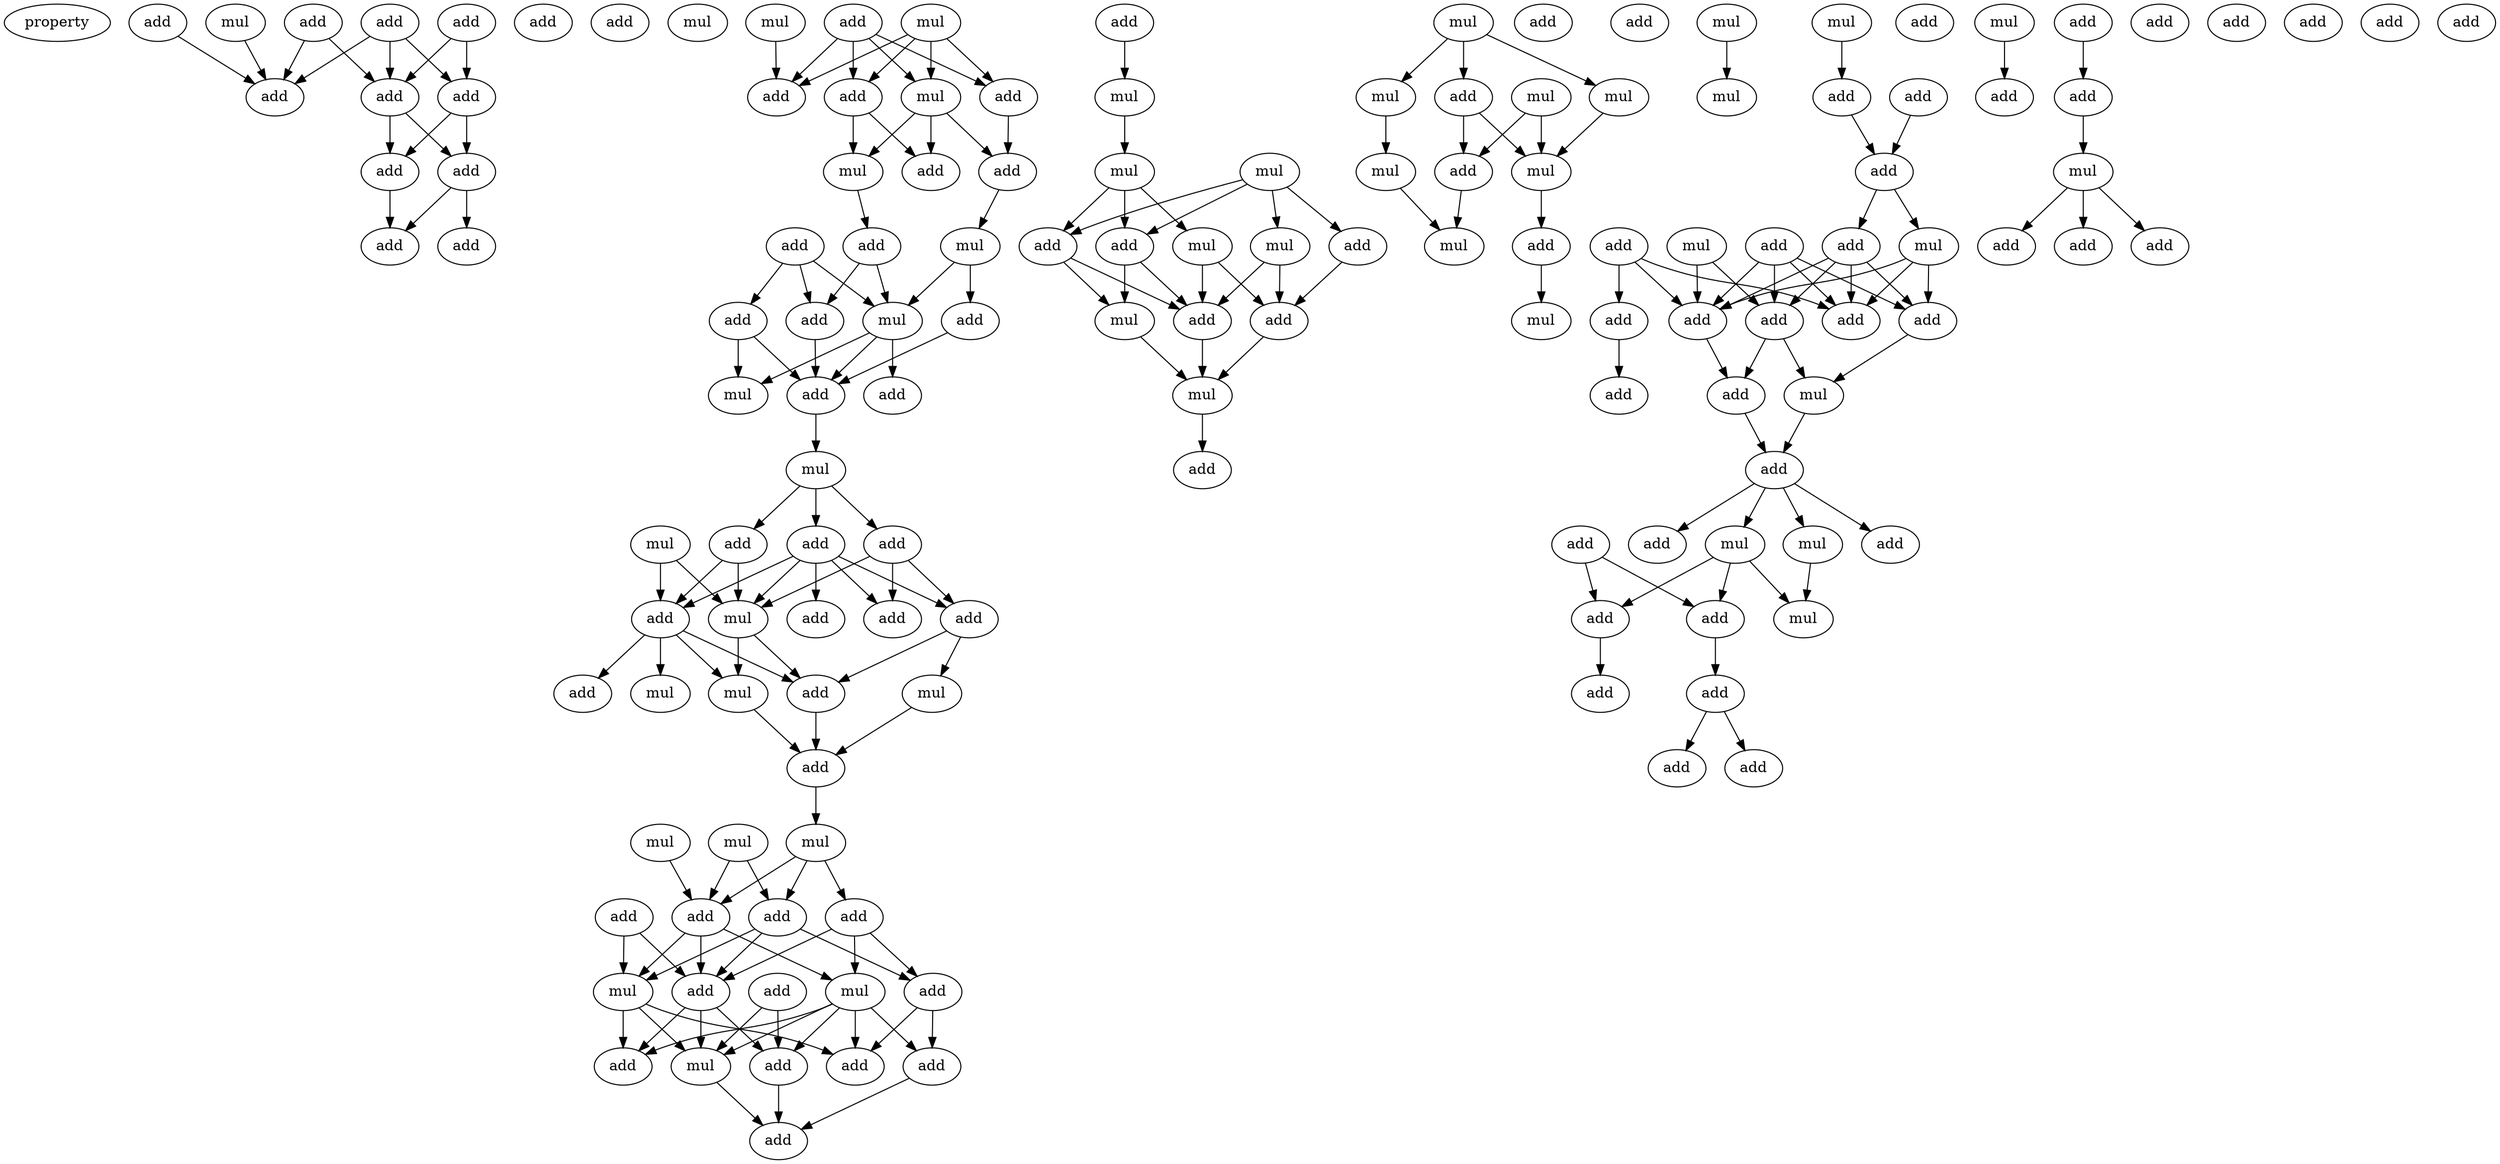 digraph {
    node [fontcolor=black]
    property [mul=2,lf=2.0]
    0 [ label = add ];
    1 [ label = add ];
    2 [ label = add ];
    3 [ label = mul ];
    4 [ label = add ];
    5 [ label = add ];
    6 [ label = add ];
    7 [ label = add ];
    8 [ label = add ];
    9 [ label = add ];
    10 [ label = add ];
    11 [ label = add ];
    12 [ label = add ];
    13 [ label = add ];
    14 [ label = mul ];
    15 [ label = mul ];
    16 [ label = mul ];
    17 [ label = add ];
    18 [ label = add ];
    19 [ label = add ];
    20 [ label = mul ];
    21 [ label = add ];
    22 [ label = add ];
    23 [ label = add ];
    24 [ label = mul ];
    25 [ label = add ];
    26 [ label = add ];
    27 [ label = mul ];
    28 [ label = add ];
    29 [ label = add ];
    30 [ label = add ];
    31 [ label = mul ];
    32 [ label = add ];
    33 [ label = mul ];
    34 [ label = add ];
    35 [ label = mul ];
    36 [ label = add ];
    37 [ label = add ];
    38 [ label = mul ];
    39 [ label = add ];
    40 [ label = add ];
    41 [ label = add ];
    42 [ label = add ];
    43 [ label = mul ];
    44 [ label = add ];
    45 [ label = add ];
    46 [ label = mul ];
    47 [ label = add ];
    48 [ label = mul ];
    49 [ label = mul ];
    50 [ label = add ];
    51 [ label = mul ];
    52 [ label = mul ];
    53 [ label = mul ];
    54 [ label = add ];
    55 [ label = add ];
    56 [ label = add ];
    57 [ label = add ];
    58 [ label = add ];
    59 [ label = mul ];
    60 [ label = add ];
    61 [ label = mul ];
    62 [ label = add ];
    63 [ label = add ];
    64 [ label = mul ];
    65 [ label = add ];
    66 [ label = add ];
    67 [ label = add ];
    68 [ label = add ];
    69 [ label = add ];
    70 [ label = mul ];
    71 [ label = mul ];
    72 [ label = mul ];
    73 [ label = add ];
    74 [ label = add ];
    75 [ label = mul ];
    76 [ label = mul ];
    77 [ label = add ];
    78 [ label = add ];
    79 [ label = add ];
    80 [ label = mul ];
    81 [ label = mul ];
    82 [ label = add ];
    83 [ label = mul ];
    84 [ label = mul ];
    85 [ label = mul ];
    86 [ label = add ];
    87 [ label = mul ];
    88 [ label = mul ];
    89 [ label = mul ];
    90 [ label = add ];
    91 [ label = add ];
    92 [ label = mul ];
    93 [ label = add ];
    94 [ label = mul ];
    95 [ label = add ];
    96 [ label = mul ];
    97 [ label = mul ];
    98 [ label = mul ];
    99 [ label = add ];
    100 [ label = add ];
    101 [ label = add ];
    102 [ label = mul ];
    103 [ label = add ];
    104 [ label = add ];
    105 [ label = mul ];
    106 [ label = add ];
    107 [ label = add ];
    108 [ label = add ];
    109 [ label = add ];
    110 [ label = add ];
    111 [ label = add ];
    112 [ label = add ];
    113 [ label = mul ];
    114 [ label = add ];
    115 [ label = add ];
    116 [ label = add ];
    117 [ label = add ];
    118 [ label = mul ];
    119 [ label = mul ];
    120 [ label = add ];
    121 [ label = mul ];
    122 [ label = add ];
    123 [ label = add ];
    124 [ label = add ];
    125 [ label = add ];
    126 [ label = add ];
    127 [ label = add ];
    128 [ label = add ];
    129 [ label = mul ];
    130 [ label = add ];
    131 [ label = add ];
    132 [ label = add ];
    133 [ label = add ];
    134 [ label = add ];
    135 [ label = add ];
    136 [ label = mul ];
    137 [ label = add ];
    138 [ label = add ];
    139 [ label = add ];
    140 [ label = add ];
    141 [ label = add ];
    0 -> 5 [ name = 0 ];
    0 -> 6 [ name = 1 ];
    1 -> 5 [ name = 2 ];
    1 -> 6 [ name = 3 ];
    1 -> 7 [ name = 4 ];
    2 -> 6 [ name = 5 ];
    2 -> 7 [ name = 6 ];
    3 -> 5 [ name = 7 ];
    4 -> 5 [ name = 8 ];
    6 -> 8 [ name = 9 ];
    6 -> 9 [ name = 10 ];
    7 -> 8 [ name = 11 ];
    7 -> 9 [ name = 12 ];
    8 -> 11 [ name = 13 ];
    9 -> 10 [ name = 14 ];
    9 -> 11 [ name = 15 ];
    15 -> 18 [ name = 16 ];
    15 -> 19 [ name = 17 ];
    15 -> 20 [ name = 18 ];
    15 -> 21 [ name = 19 ];
    16 -> 18 [ name = 20 ];
    17 -> 18 [ name = 21 ];
    17 -> 19 [ name = 22 ];
    17 -> 20 [ name = 23 ];
    17 -> 21 [ name = 24 ];
    19 -> 22 [ name = 25 ];
    20 -> 22 [ name = 26 ];
    20 -> 23 [ name = 27 ];
    20 -> 24 [ name = 28 ];
    21 -> 23 [ name = 29 ];
    21 -> 24 [ name = 30 ];
    22 -> 27 [ name = 31 ];
    24 -> 25 [ name = 32 ];
    25 -> 29 [ name = 33 ];
    25 -> 31 [ name = 34 ];
    26 -> 29 [ name = 35 ];
    26 -> 30 [ name = 36 ];
    26 -> 31 [ name = 37 ];
    27 -> 28 [ name = 38 ];
    27 -> 31 [ name = 39 ];
    28 -> 32 [ name = 40 ];
    29 -> 32 [ name = 41 ];
    30 -> 32 [ name = 42 ];
    30 -> 33 [ name = 43 ];
    31 -> 32 [ name = 44 ];
    31 -> 33 [ name = 45 ];
    31 -> 34 [ name = 46 ];
    32 -> 35 [ name = 47 ];
    35 -> 36 [ name = 48 ];
    35 -> 37 [ name = 49 ];
    35 -> 39 [ name = 50 ];
    36 -> 40 [ name = 51 ];
    36 -> 43 [ name = 52 ];
    36 -> 44 [ name = 53 ];
    37 -> 40 [ name = 54 ];
    37 -> 41 [ name = 55 ];
    37 -> 42 [ name = 56 ];
    37 -> 43 [ name = 57 ];
    37 -> 44 [ name = 58 ];
    38 -> 42 [ name = 59 ];
    38 -> 43 [ name = 60 ];
    39 -> 42 [ name = 61 ];
    39 -> 43 [ name = 62 ];
    40 -> 47 [ name = 63 ];
    40 -> 49 [ name = 64 ];
    42 -> 45 [ name = 65 ];
    42 -> 46 [ name = 66 ];
    42 -> 47 [ name = 67 ];
    42 -> 48 [ name = 68 ];
    43 -> 46 [ name = 69 ];
    43 -> 47 [ name = 70 ];
    46 -> 50 [ name = 71 ];
    47 -> 50 [ name = 72 ];
    49 -> 50 [ name = 73 ];
    50 -> 51 [ name = 74 ];
    51 -> 54 [ name = 75 ];
    51 -> 56 [ name = 76 ];
    51 -> 57 [ name = 77 ];
    52 -> 57 [ name = 78 ];
    53 -> 54 [ name = 79 ];
    53 -> 57 [ name = 80 ];
    54 -> 58 [ name = 81 ];
    54 -> 59 [ name = 82 ];
    54 -> 60 [ name = 83 ];
    55 -> 59 [ name = 84 ];
    55 -> 60 [ name = 85 ];
    56 -> 58 [ name = 86 ];
    56 -> 60 [ name = 87 ];
    56 -> 61 [ name = 88 ];
    57 -> 59 [ name = 89 ];
    57 -> 60 [ name = 90 ];
    57 -> 61 [ name = 91 ];
    58 -> 66 [ name = 92 ];
    58 -> 67 [ name = 93 ];
    59 -> 64 [ name = 94 ];
    59 -> 65 [ name = 95 ];
    59 -> 67 [ name = 96 ];
    60 -> 63 [ name = 97 ];
    60 -> 64 [ name = 98 ];
    60 -> 65 [ name = 99 ];
    61 -> 63 [ name = 100 ];
    61 -> 64 [ name = 101 ];
    61 -> 65 [ name = 102 ];
    61 -> 66 [ name = 103 ];
    61 -> 67 [ name = 104 ];
    62 -> 63 [ name = 105 ];
    62 -> 64 [ name = 106 ];
    63 -> 68 [ name = 107 ];
    64 -> 68 [ name = 108 ];
    66 -> 68 [ name = 109 ];
    69 -> 70 [ name = 110 ];
    70 -> 72 [ name = 111 ];
    71 -> 73 [ name = 112 ];
    71 -> 74 [ name = 113 ];
    71 -> 75 [ name = 114 ];
    71 -> 77 [ name = 115 ];
    72 -> 74 [ name = 116 ];
    72 -> 76 [ name = 117 ];
    72 -> 77 [ name = 118 ];
    73 -> 79 [ name = 119 ];
    74 -> 78 [ name = 120 ];
    74 -> 80 [ name = 121 ];
    75 -> 78 [ name = 122 ];
    75 -> 79 [ name = 123 ];
    76 -> 78 [ name = 124 ];
    76 -> 79 [ name = 125 ];
    77 -> 78 [ name = 126 ];
    77 -> 80 [ name = 127 ];
    78 -> 81 [ name = 128 ];
    79 -> 81 [ name = 129 ];
    80 -> 81 [ name = 130 ];
    81 -> 82 [ name = 131 ];
    83 -> 85 [ name = 132 ];
    83 -> 86 [ name = 133 ];
    83 -> 87 [ name = 134 ];
    84 -> 89 [ name = 135 ];
    84 -> 90 [ name = 136 ];
    85 -> 88 [ name = 137 ];
    86 -> 89 [ name = 138 ];
    86 -> 90 [ name = 139 ];
    87 -> 89 [ name = 140 ];
    88 -> 92 [ name = 141 ];
    89 -> 91 [ name = 142 ];
    90 -> 92 [ name = 143 ];
    91 -> 94 [ name = 144 ];
    96 -> 97 [ name = 145 ];
    98 -> 99 [ name = 146 ];
    99 -> 101 [ name = 147 ];
    100 -> 101 [ name = 148 ];
    101 -> 102 [ name = 149 ];
    101 -> 104 [ name = 150 ];
    102 -> 108 [ name = 151 ];
    102 -> 109 [ name = 152 ];
    102 -> 110 [ name = 153 ];
    103 -> 108 [ name = 154 ];
    103 -> 109 [ name = 155 ];
    103 -> 110 [ name = 156 ];
    103 -> 111 [ name = 157 ];
    104 -> 108 [ name = 158 ];
    104 -> 109 [ name = 159 ];
    104 -> 110 [ name = 160 ];
    104 -> 111 [ name = 161 ];
    105 -> 108 [ name = 162 ];
    105 -> 111 [ name = 163 ];
    106 -> 107 [ name = 164 ];
    106 -> 108 [ name = 165 ];
    106 -> 109 [ name = 166 ];
    107 -> 112 [ name = 167 ];
    108 -> 114 [ name = 168 ];
    110 -> 113 [ name = 169 ];
    111 -> 113 [ name = 170 ];
    111 -> 114 [ name = 171 ];
    113 -> 115 [ name = 172 ];
    114 -> 115 [ name = 173 ];
    115 -> 116 [ name = 174 ];
    115 -> 118 [ name = 175 ];
    115 -> 119 [ name = 176 ];
    115 -> 120 [ name = 177 ];
    117 -> 122 [ name = 178 ];
    117 -> 123 [ name = 179 ];
    118 -> 121 [ name = 180 ];
    118 -> 122 [ name = 181 ];
    118 -> 123 [ name = 182 ];
    119 -> 121 [ name = 183 ];
    122 -> 124 [ name = 184 ];
    123 -> 125 [ name = 185 ];
    125 -> 127 [ name = 186 ];
    125 -> 128 [ name = 187 ];
    129 -> 131 [ name = 188 ];
    130 -> 135 [ name = 189 ];
    135 -> 136 [ name = 190 ];
    136 -> 137 [ name = 191 ];
    136 -> 139 [ name = 192 ];
    136 -> 140 [ name = 193 ];
}
